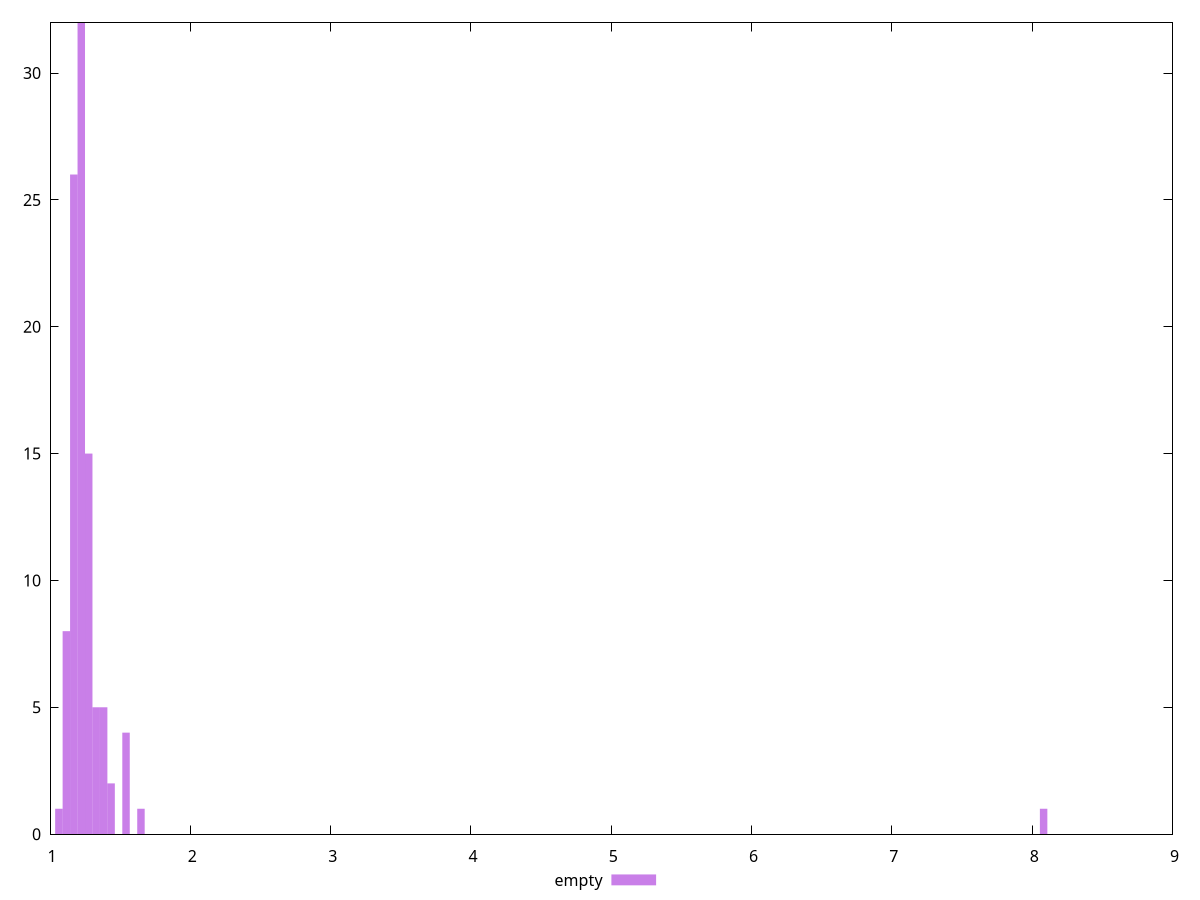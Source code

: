 $_empty <<EOF
8.08146133853358 1
1.6481927729904013 1
1.3291877201535496 5
1.0633501761228397 1
1.2760202113474075 15
1.5418577553781174 4
1.3823552289596914 5
1.2228527025412657 32
1.1696851937351236 26
1.1165176849289815 8
1.4355227377658335 2
EOF
set key outside below
set terminal pngcairo
set output "report_00006_2020-11-02T20-21-41.718Z/network-server-latency/empty//raw_hist.png"
set yrange [0:32]
set boxwidth 0.05316750880614198
set style fill transparent solid 0.5 noborder
plot $_empty title "empty" with boxes ,